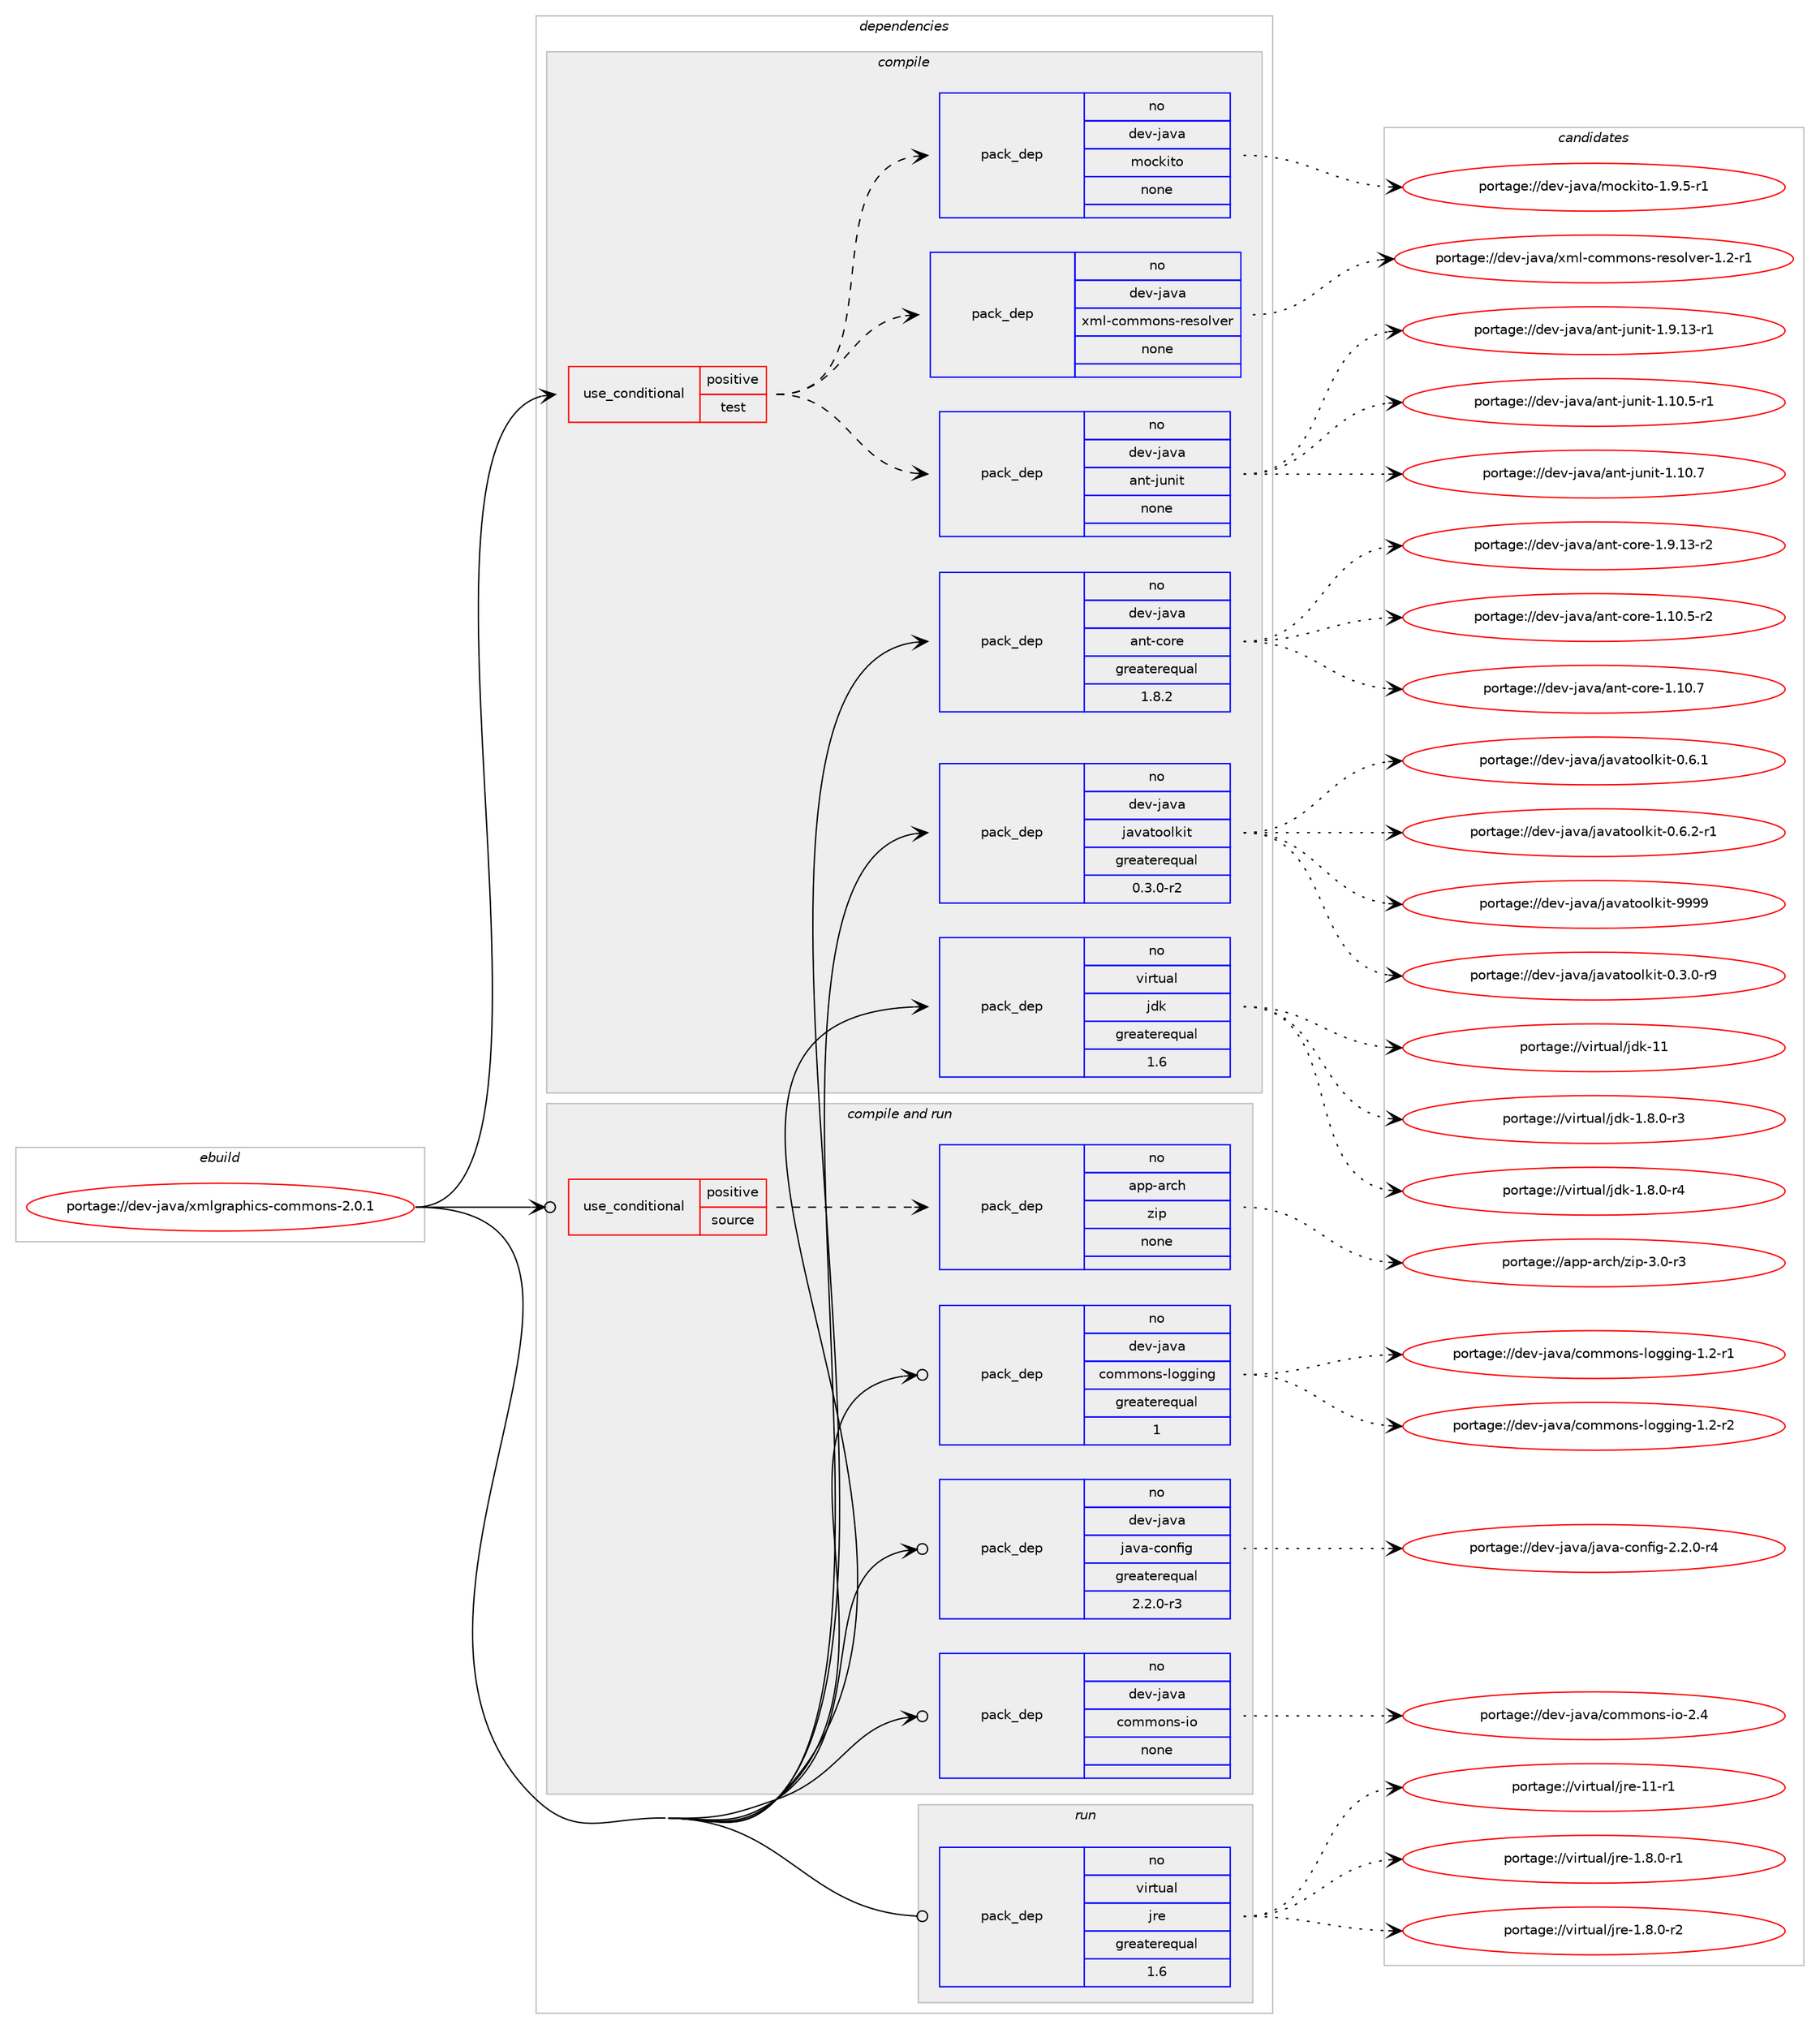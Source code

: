 digraph prolog {

# *************
# Graph options
# *************

newrank=true;
concentrate=true;
compound=true;
graph [rankdir=LR,fontname=Helvetica,fontsize=10,ranksep=1.5];#, ranksep=2.5, nodesep=0.2];
edge  [arrowhead=vee];
node  [fontname=Helvetica,fontsize=10];

# **********
# The ebuild
# **********

subgraph cluster_leftcol {
color=gray;
rank=same;
label=<<i>ebuild</i>>;
id [label="portage://dev-java/xmlgraphics-commons-2.0.1", color=red, width=4, href="../dev-java/xmlgraphics-commons-2.0.1.svg"];
}

# ****************
# The dependencies
# ****************

subgraph cluster_midcol {
color=gray;
label=<<i>dependencies</i>>;
subgraph cluster_compile {
fillcolor="#eeeeee";
style=filled;
label=<<i>compile</i>>;
subgraph cond18959 {
dependency92556 [label=<<TABLE BORDER="0" CELLBORDER="1" CELLSPACING="0" CELLPADDING="4"><TR><TD ROWSPAN="3" CELLPADDING="10">use_conditional</TD></TR><TR><TD>positive</TD></TR><TR><TD>test</TD></TR></TABLE>>, shape=none, color=red];
subgraph pack70865 {
dependency92557 [label=<<TABLE BORDER="0" CELLBORDER="1" CELLSPACING="0" CELLPADDING="4" WIDTH="220"><TR><TD ROWSPAN="6" CELLPADDING="30">pack_dep</TD></TR><TR><TD WIDTH="110">no</TD></TR><TR><TD>dev-java</TD></TR><TR><TD>mockito</TD></TR><TR><TD>none</TD></TR><TR><TD></TD></TR></TABLE>>, shape=none, color=blue];
}
dependency92556:e -> dependency92557:w [weight=20,style="dashed",arrowhead="vee"];
subgraph pack70866 {
dependency92558 [label=<<TABLE BORDER="0" CELLBORDER="1" CELLSPACING="0" CELLPADDING="4" WIDTH="220"><TR><TD ROWSPAN="6" CELLPADDING="30">pack_dep</TD></TR><TR><TD WIDTH="110">no</TD></TR><TR><TD>dev-java</TD></TR><TR><TD>ant-junit</TD></TR><TR><TD>none</TD></TR><TR><TD></TD></TR></TABLE>>, shape=none, color=blue];
}
dependency92556:e -> dependency92558:w [weight=20,style="dashed",arrowhead="vee"];
subgraph pack70867 {
dependency92559 [label=<<TABLE BORDER="0" CELLBORDER="1" CELLSPACING="0" CELLPADDING="4" WIDTH="220"><TR><TD ROWSPAN="6" CELLPADDING="30">pack_dep</TD></TR><TR><TD WIDTH="110">no</TD></TR><TR><TD>dev-java</TD></TR><TR><TD>xml-commons-resolver</TD></TR><TR><TD>none</TD></TR><TR><TD></TD></TR></TABLE>>, shape=none, color=blue];
}
dependency92556:e -> dependency92559:w [weight=20,style="dashed",arrowhead="vee"];
}
id:e -> dependency92556:w [weight=20,style="solid",arrowhead="vee"];
subgraph pack70868 {
dependency92560 [label=<<TABLE BORDER="0" CELLBORDER="1" CELLSPACING="0" CELLPADDING="4" WIDTH="220"><TR><TD ROWSPAN="6" CELLPADDING="30">pack_dep</TD></TR><TR><TD WIDTH="110">no</TD></TR><TR><TD>dev-java</TD></TR><TR><TD>ant-core</TD></TR><TR><TD>greaterequal</TD></TR><TR><TD>1.8.2</TD></TR></TABLE>>, shape=none, color=blue];
}
id:e -> dependency92560:w [weight=20,style="solid",arrowhead="vee"];
subgraph pack70869 {
dependency92561 [label=<<TABLE BORDER="0" CELLBORDER="1" CELLSPACING="0" CELLPADDING="4" WIDTH="220"><TR><TD ROWSPAN="6" CELLPADDING="30">pack_dep</TD></TR><TR><TD WIDTH="110">no</TD></TR><TR><TD>dev-java</TD></TR><TR><TD>javatoolkit</TD></TR><TR><TD>greaterequal</TD></TR><TR><TD>0.3.0-r2</TD></TR></TABLE>>, shape=none, color=blue];
}
id:e -> dependency92561:w [weight=20,style="solid",arrowhead="vee"];
subgraph pack70870 {
dependency92562 [label=<<TABLE BORDER="0" CELLBORDER="1" CELLSPACING="0" CELLPADDING="4" WIDTH="220"><TR><TD ROWSPAN="6" CELLPADDING="30">pack_dep</TD></TR><TR><TD WIDTH="110">no</TD></TR><TR><TD>virtual</TD></TR><TR><TD>jdk</TD></TR><TR><TD>greaterequal</TD></TR><TR><TD>1.6</TD></TR></TABLE>>, shape=none, color=blue];
}
id:e -> dependency92562:w [weight=20,style="solid",arrowhead="vee"];
}
subgraph cluster_compileandrun {
fillcolor="#eeeeee";
style=filled;
label=<<i>compile and run</i>>;
subgraph cond18960 {
dependency92563 [label=<<TABLE BORDER="0" CELLBORDER="1" CELLSPACING="0" CELLPADDING="4"><TR><TD ROWSPAN="3" CELLPADDING="10">use_conditional</TD></TR><TR><TD>positive</TD></TR><TR><TD>source</TD></TR></TABLE>>, shape=none, color=red];
subgraph pack70871 {
dependency92564 [label=<<TABLE BORDER="0" CELLBORDER="1" CELLSPACING="0" CELLPADDING="4" WIDTH="220"><TR><TD ROWSPAN="6" CELLPADDING="30">pack_dep</TD></TR><TR><TD WIDTH="110">no</TD></TR><TR><TD>app-arch</TD></TR><TR><TD>zip</TD></TR><TR><TD>none</TD></TR><TR><TD></TD></TR></TABLE>>, shape=none, color=blue];
}
dependency92563:e -> dependency92564:w [weight=20,style="dashed",arrowhead="vee"];
}
id:e -> dependency92563:w [weight=20,style="solid",arrowhead="odotvee"];
subgraph pack70872 {
dependency92565 [label=<<TABLE BORDER="0" CELLBORDER="1" CELLSPACING="0" CELLPADDING="4" WIDTH="220"><TR><TD ROWSPAN="6" CELLPADDING="30">pack_dep</TD></TR><TR><TD WIDTH="110">no</TD></TR><TR><TD>dev-java</TD></TR><TR><TD>commons-io</TD></TR><TR><TD>none</TD></TR><TR><TD></TD></TR></TABLE>>, shape=none, color=blue];
}
id:e -> dependency92565:w [weight=20,style="solid",arrowhead="odotvee"];
subgraph pack70873 {
dependency92566 [label=<<TABLE BORDER="0" CELLBORDER="1" CELLSPACING="0" CELLPADDING="4" WIDTH="220"><TR><TD ROWSPAN="6" CELLPADDING="30">pack_dep</TD></TR><TR><TD WIDTH="110">no</TD></TR><TR><TD>dev-java</TD></TR><TR><TD>commons-logging</TD></TR><TR><TD>greaterequal</TD></TR><TR><TD>1</TD></TR></TABLE>>, shape=none, color=blue];
}
id:e -> dependency92566:w [weight=20,style="solid",arrowhead="odotvee"];
subgraph pack70874 {
dependency92567 [label=<<TABLE BORDER="0" CELLBORDER="1" CELLSPACING="0" CELLPADDING="4" WIDTH="220"><TR><TD ROWSPAN="6" CELLPADDING="30">pack_dep</TD></TR><TR><TD WIDTH="110">no</TD></TR><TR><TD>dev-java</TD></TR><TR><TD>java-config</TD></TR><TR><TD>greaterequal</TD></TR><TR><TD>2.2.0-r3</TD></TR></TABLE>>, shape=none, color=blue];
}
id:e -> dependency92567:w [weight=20,style="solid",arrowhead="odotvee"];
}
subgraph cluster_run {
fillcolor="#eeeeee";
style=filled;
label=<<i>run</i>>;
subgraph pack70875 {
dependency92568 [label=<<TABLE BORDER="0" CELLBORDER="1" CELLSPACING="0" CELLPADDING="4" WIDTH="220"><TR><TD ROWSPAN="6" CELLPADDING="30">pack_dep</TD></TR><TR><TD WIDTH="110">no</TD></TR><TR><TD>virtual</TD></TR><TR><TD>jre</TD></TR><TR><TD>greaterequal</TD></TR><TR><TD>1.6</TD></TR></TABLE>>, shape=none, color=blue];
}
id:e -> dependency92568:w [weight=20,style="solid",arrowhead="odot"];
}
}

# **************
# The candidates
# **************

subgraph cluster_choices {
rank=same;
color=gray;
label=<<i>candidates</i>>;

subgraph choice70865 {
color=black;
nodesep=1;
choiceportage10010111845106971189747109111991071051161114549465746534511449 [label="portage://dev-java/mockito-1.9.5-r1", color=red, width=4,href="../dev-java/mockito-1.9.5-r1.svg"];
dependency92557:e -> choiceportage10010111845106971189747109111991071051161114549465746534511449:w [style=dotted,weight="100"];
}
subgraph choice70866 {
color=black;
nodesep=1;
choiceportage100101118451069711897479711011645106117110105116454946494846534511449 [label="portage://dev-java/ant-junit-1.10.5-r1", color=red, width=4,href="../dev-java/ant-junit-1.10.5-r1.svg"];
choiceportage10010111845106971189747971101164510611711010511645494649484655 [label="portage://dev-java/ant-junit-1.10.7", color=red, width=4,href="../dev-java/ant-junit-1.10.7.svg"];
choiceportage100101118451069711897479711011645106117110105116454946574649514511449 [label="portage://dev-java/ant-junit-1.9.13-r1", color=red, width=4,href="../dev-java/ant-junit-1.9.13-r1.svg"];
dependency92558:e -> choiceportage100101118451069711897479711011645106117110105116454946494846534511449:w [style=dotted,weight="100"];
dependency92558:e -> choiceportage10010111845106971189747971101164510611711010511645494649484655:w [style=dotted,weight="100"];
dependency92558:e -> choiceportage100101118451069711897479711011645106117110105116454946574649514511449:w [style=dotted,weight="100"];
}
subgraph choice70867 {
color=black;
nodesep=1;
choiceportage10010111845106971189747120109108459911110910911111011545114101115111108118101114454946504511449 [label="portage://dev-java/xml-commons-resolver-1.2-r1", color=red, width=4,href="../dev-java/xml-commons-resolver-1.2-r1.svg"];
dependency92559:e -> choiceportage10010111845106971189747120109108459911110910911111011545114101115111108118101114454946504511449:w [style=dotted,weight="100"];
}
subgraph choice70868 {
color=black;
nodesep=1;
choiceportage10010111845106971189747971101164599111114101454946494846534511450 [label="portage://dev-java/ant-core-1.10.5-r2", color=red, width=4,href="../dev-java/ant-core-1.10.5-r2.svg"];
choiceportage1001011184510697118974797110116459911111410145494649484655 [label="portage://dev-java/ant-core-1.10.7", color=red, width=4,href="../dev-java/ant-core-1.10.7.svg"];
choiceportage10010111845106971189747971101164599111114101454946574649514511450 [label="portage://dev-java/ant-core-1.9.13-r2", color=red, width=4,href="../dev-java/ant-core-1.9.13-r2.svg"];
dependency92560:e -> choiceportage10010111845106971189747971101164599111114101454946494846534511450:w [style=dotted,weight="100"];
dependency92560:e -> choiceportage1001011184510697118974797110116459911111410145494649484655:w [style=dotted,weight="100"];
dependency92560:e -> choiceportage10010111845106971189747971101164599111114101454946574649514511450:w [style=dotted,weight="100"];
}
subgraph choice70869 {
color=black;
nodesep=1;
choiceportage1001011184510697118974710697118971161111111081071051164548465146484511457 [label="portage://dev-java/javatoolkit-0.3.0-r9", color=red, width=4,href="../dev-java/javatoolkit-0.3.0-r9.svg"];
choiceportage100101118451069711897471069711897116111111108107105116454846544649 [label="portage://dev-java/javatoolkit-0.6.1", color=red, width=4,href="../dev-java/javatoolkit-0.6.1.svg"];
choiceportage1001011184510697118974710697118971161111111081071051164548465446504511449 [label="portage://dev-java/javatoolkit-0.6.2-r1", color=red, width=4,href="../dev-java/javatoolkit-0.6.2-r1.svg"];
choiceportage1001011184510697118974710697118971161111111081071051164557575757 [label="portage://dev-java/javatoolkit-9999", color=red, width=4,href="../dev-java/javatoolkit-9999.svg"];
dependency92561:e -> choiceportage1001011184510697118974710697118971161111111081071051164548465146484511457:w [style=dotted,weight="100"];
dependency92561:e -> choiceportage100101118451069711897471069711897116111111108107105116454846544649:w [style=dotted,weight="100"];
dependency92561:e -> choiceportage1001011184510697118974710697118971161111111081071051164548465446504511449:w [style=dotted,weight="100"];
dependency92561:e -> choiceportage1001011184510697118974710697118971161111111081071051164557575757:w [style=dotted,weight="100"];
}
subgraph choice70870 {
color=black;
nodesep=1;
choiceportage11810511411611797108471061001074549465646484511451 [label="portage://virtual/jdk-1.8.0-r3", color=red, width=4,href="../virtual/jdk-1.8.0-r3.svg"];
choiceportage11810511411611797108471061001074549465646484511452 [label="portage://virtual/jdk-1.8.0-r4", color=red, width=4,href="../virtual/jdk-1.8.0-r4.svg"];
choiceportage1181051141161179710847106100107454949 [label="portage://virtual/jdk-11", color=red, width=4,href="../virtual/jdk-11.svg"];
dependency92562:e -> choiceportage11810511411611797108471061001074549465646484511451:w [style=dotted,weight="100"];
dependency92562:e -> choiceportage11810511411611797108471061001074549465646484511452:w [style=dotted,weight="100"];
dependency92562:e -> choiceportage1181051141161179710847106100107454949:w [style=dotted,weight="100"];
}
subgraph choice70871 {
color=black;
nodesep=1;
choiceportage9711211245971149910447122105112455146484511451 [label="portage://app-arch/zip-3.0-r3", color=red, width=4,href="../app-arch/zip-3.0-r3.svg"];
dependency92564:e -> choiceportage9711211245971149910447122105112455146484511451:w [style=dotted,weight="100"];
}
subgraph choice70872 {
color=black;
nodesep=1;
choiceportage10010111845106971189747991111091091111101154510511145504652 [label="portage://dev-java/commons-io-2.4", color=red, width=4,href="../dev-java/commons-io-2.4.svg"];
dependency92565:e -> choiceportage10010111845106971189747991111091091111101154510511145504652:w [style=dotted,weight="100"];
}
subgraph choice70873 {
color=black;
nodesep=1;
choiceportage100101118451069711897479911110910911111011545108111103103105110103454946504511449 [label="portage://dev-java/commons-logging-1.2-r1", color=red, width=4,href="../dev-java/commons-logging-1.2-r1.svg"];
choiceportage100101118451069711897479911110910911111011545108111103103105110103454946504511450 [label="portage://dev-java/commons-logging-1.2-r2", color=red, width=4,href="../dev-java/commons-logging-1.2-r2.svg"];
dependency92566:e -> choiceportage100101118451069711897479911110910911111011545108111103103105110103454946504511449:w [style=dotted,weight="100"];
dependency92566:e -> choiceportage100101118451069711897479911110910911111011545108111103103105110103454946504511450:w [style=dotted,weight="100"];
}
subgraph choice70874 {
color=black;
nodesep=1;
choiceportage10010111845106971189747106971189745991111101021051034550465046484511452 [label="portage://dev-java/java-config-2.2.0-r4", color=red, width=4,href="../dev-java/java-config-2.2.0-r4.svg"];
dependency92567:e -> choiceportage10010111845106971189747106971189745991111101021051034550465046484511452:w [style=dotted,weight="100"];
}
subgraph choice70875 {
color=black;
nodesep=1;
choiceportage11810511411611797108471061141014549465646484511449 [label="portage://virtual/jre-1.8.0-r1", color=red, width=4,href="../virtual/jre-1.8.0-r1.svg"];
choiceportage11810511411611797108471061141014549465646484511450 [label="portage://virtual/jre-1.8.0-r2", color=red, width=4,href="../virtual/jre-1.8.0-r2.svg"];
choiceportage11810511411611797108471061141014549494511449 [label="portage://virtual/jre-11-r1", color=red, width=4,href="../virtual/jre-11-r1.svg"];
dependency92568:e -> choiceportage11810511411611797108471061141014549465646484511449:w [style=dotted,weight="100"];
dependency92568:e -> choiceportage11810511411611797108471061141014549465646484511450:w [style=dotted,weight="100"];
dependency92568:e -> choiceportage11810511411611797108471061141014549494511449:w [style=dotted,weight="100"];
}
}

}
